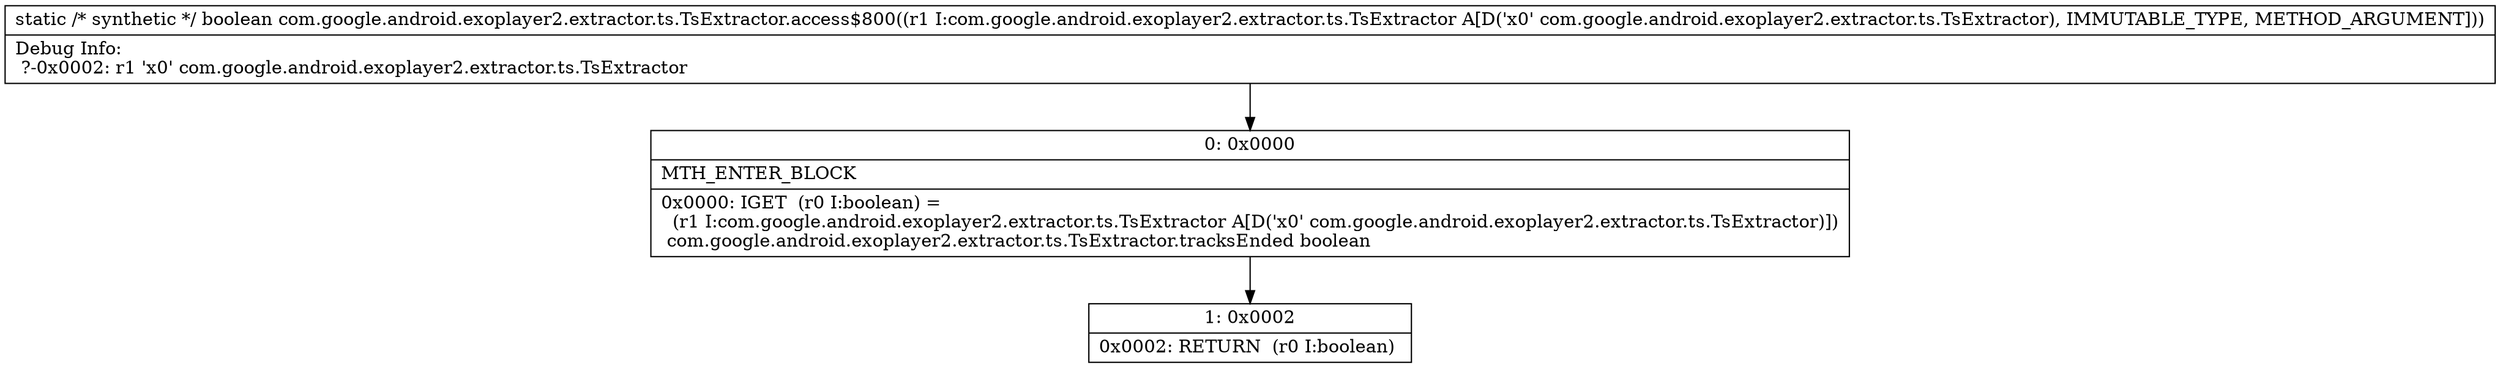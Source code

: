 digraph "CFG forcom.google.android.exoplayer2.extractor.ts.TsExtractor.access$800(Lcom\/google\/android\/exoplayer2\/extractor\/ts\/TsExtractor;)Z" {
Node_0 [shape=record,label="{0\:\ 0x0000|MTH_ENTER_BLOCK\l|0x0000: IGET  (r0 I:boolean) = \l  (r1 I:com.google.android.exoplayer2.extractor.ts.TsExtractor A[D('x0' com.google.android.exoplayer2.extractor.ts.TsExtractor)])\l com.google.android.exoplayer2.extractor.ts.TsExtractor.tracksEnded boolean \l}"];
Node_1 [shape=record,label="{1\:\ 0x0002|0x0002: RETURN  (r0 I:boolean) \l}"];
MethodNode[shape=record,label="{static \/* synthetic *\/ boolean com.google.android.exoplayer2.extractor.ts.TsExtractor.access$800((r1 I:com.google.android.exoplayer2.extractor.ts.TsExtractor A[D('x0' com.google.android.exoplayer2.extractor.ts.TsExtractor), IMMUTABLE_TYPE, METHOD_ARGUMENT]))  | Debug Info:\l  ?\-0x0002: r1 'x0' com.google.android.exoplayer2.extractor.ts.TsExtractor\l}"];
MethodNode -> Node_0;
Node_0 -> Node_1;
}

